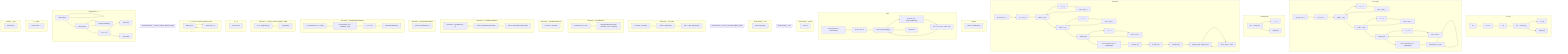 graph TD
subgraph test_try
    test_try_71["try"]
    test_try_72["a += 1"]
    test_try_73["try"]
    test_try_74["try ... catch (err)"]
    test_try_75["a = 19"]:::exitNode
    test_try_76["dump(err)"]:::exitNode
    test_try_71 --> test_try_72
    test_try_72 --> test_try_73
    test_try_73 --> test_try_74
    test_try_74 --> test_try_75
    test_try_74 --> test_try_76
end
subgraph test_loops
    test_loops_77["let sum: Int = 0"]
    test_loops_78["let i: Int = 0"]
    test_loops_79["while (i &lt; 10)"]
    test_loops_80["i = i + 1"]
    test_loops_81["sum = sum + i"]
    test_loops_82["until (i &gt; 10)"]
    test_loops_83["i = i - 1"]
    test_loops_84["sum = sum + i"]
    test_loops_85["repeat (10)"]
    test_loops_86["i = i + 1"]
    test_loops_87["sum = sum + i"]
    test_loops_88["let m: map&lt;Int, Int&gt; = emptyMap()"]
    test_loops_89["foreach ((k, v) of m)"]
    test_loops_77 --> test_loops_78
    test_loops_78 --> test_loops_79
    test_loops_79 --> test_loops_80
    test_loops_80 --> test_loops_81
    test_loops_81 --> test_loops_79
    test_loops_79 --> test_loops_82
    test_loops_82 --> test_loops_83
    test_loops_83 --> test_loops_84
    test_loops_84 --> test_loops_82
    test_loops_82 --> test_loops_85
    test_loops_85 --> test_loops_86
    test_loops_86 --> test_loops_87
    test_loops_87 --> test_loops_85
    test_loops_85 --> test_loops_88
    test_loops_88 --> test_loops_89
    test_loops_89 --> test_loops_89
end
subgraph testTryCatch
    testTryCatch_90["try ... catch (err)"]
    testTryCatch_91["a += 1"]:::exitNode
    testTryCatch_92["dump(err)"]:::exitNode
    testTryCatch_90 --> testTryCatch_91
    testTryCatch_90 --> testTryCatch_92
end
subgraph testLoops
    testLoops_93["let sum: Int = 0"]
    testLoops_94["let i: Int = 0"]
    testLoops_95["while (i &lt; 10)"]
    testLoops_96["i = i + 1"]
    testLoops_97["sum = sum + i"]
    testLoops_98["until (i &lt;= 0)"]
    testLoops_99["i = i - 1"]
    testLoops_100["sum = sum + i"]
    testLoops_101["repeat (10)"]
    testLoops_102["i = i + 1"]
    testLoops_103["sum = sum + i"]
    testLoops_104["let m: map&lt;Int, Int&gt; = emptyMap()"]
    testLoops_105["m.set(1, 10)"]
    testLoops_106["m.set(2, 20)"]
    testLoops_107["m.set(3, 30)"]
    testLoops_108["foreach ((key, value) of m)"]
    testLoops_109["sum = sum + value"]
    testLoops_93 --> testLoops_94
    testLoops_94 --> testLoops_95
    testLoops_95 --> testLoops_96
    testLoops_96 --> testLoops_97
    testLoops_97 --> testLoops_95
    testLoops_95 --> testLoops_98
    testLoops_98 --> testLoops_99
    testLoops_99 --> testLoops_100
    testLoops_100 --> testLoops_98
    testLoops_98 --> testLoops_101
    testLoops_101 --> testLoops_102
    testLoops_102 --> testLoops_103
    testLoops_103 --> testLoops_101
    testLoops_101 --> testLoops_104
    testLoops_104 --> testLoops_105
    testLoops_105 --> testLoops_106
    testLoops_106 --> testLoops_107
    testLoops_107 --> testLoops_108
    testLoops_108 --> testLoops_109
    testLoops_109 --> testLoops_108
end
subgraph callAsm
    callAsm_110["return s.loadRefEx()"]:::exitNode
end
subgraph toInt
    toInt_111["let string: Slice = self.asSlice()"]
    toInt_112["let acc: Int = 0"]
    toInt_113["while (!string.empty())"]
    toInt_114["let char: Int = string.loadUint(8)"]
    toInt_115["acc = acc * 10 + (char - 48)"]
    toInt_116["return acc"]:::exitNode
    toInt_111 --> toInt_112
    toInt_112 --> toInt_113
    toInt_113 --> toInt_114
    toInt_114 --> toInt_115
    toInt_115 --> toInt_113
    toInt_113 --> toInt_116
end
subgraph TestContract__getter
    TestContract__getter_134["return 0"]:::exitNode
end
subgraph TestContractF__test
end
subgraph TestContractT__test
    TestContractT__test_137["return self.getA()"]:::exitNode
end
subgraph TestContractT__receive_external_fallback_2166
end
subgraph EffectTest__init_2490
    EffectTest__init_2490_138["self.addr = sender()"]
    EffectTest__init_2490_139["self.b = beginCell()"]
    EffectTest__init_2490_140["self.s = S{b: beginCell()}"]:::exitNode
    EffectTest__init_2490_138 --> EffectTest__init_2490_139
    EffectTest__init_2490_139 --> EffectTest__init_2490_140
end
subgraph EffectTest__funcWithSend
    EffectTest__funcWithSend_141["let amount: Int = 100"]
    EffectTest__funcWithSend_142["send(SendParameters{to: self.addr, value: amount})"]:::exitNode
    EffectTest__funcWithSend_141 --> EffectTest__funcWithSend_142
end
subgraph EffectTest__funcWithStateRead
    EffectTest__funcWithStateRead_143["let value = self.addr"]:::exitNode
end
subgraph EffectTest__funcWithStateWrite1
    EffectTest__funcWithStateWrite1_144["self.addr = newAddress(0, 0)"]
    EffectTest__funcWithStateWrite1_145["self.b.storeAddress(self.addr)"]
    EffectTest__funcWithStateWrite1_146["self.s.b.storeAddress(self.addr)"]:::exitNode
    EffectTest__funcWithStateWrite1_144 --> EffectTest__funcWithStateWrite1_145
    EffectTest__funcWithStateWrite1_145 --> EffectTest__funcWithStateWrite1_146
end
subgraph EffectTest__funcWithStateWrite2
    EffectTest__funcWithStateWrite2_147["return s.loadAddress()"]:::exitNode
end
subgraph EffectTest__funcWithMultipleEffects
    EffectTest__funcWithMultipleEffects_148["let currentTime: Int = now()"]
    EffectTest__funcWithMultipleEffects_149["let randValue: Int = random(1, 100)"]
    EffectTest__funcWithMultipleEffects_150["if (1 &gt; 42)"]
    EffectTest__funcWithMultipleEffects_151["nativeRandomizeLt()"]:::exitNode
    EffectTest__funcWithMultipleEffects_148 --> EffectTest__funcWithMultipleEffects_149
    EffectTest__funcWithMultipleEffects_149 --> EffectTest__funcWithMultipleEffects_150
    EffectTest__funcWithMultipleEffects_150 --> EffectTest__funcWithMultipleEffects_151
end
subgraph EffectTest__receive_internal_fallback_2489
    EffectTest__receive_internal_fallback_2489_152["let a = beginString()"]
    EffectTest__receive_internal_fallback_2489_153["a.append('f')"]:::exitNode
    EffectTest__receive_internal_fallback_2489_152 --> EffectTest__receive_internal_fallback_2489_153
end
subgraph A__m
    A__m_154["return self.m"]:::exitNode
end
subgraph A__receive_internal_fallback_2539
    A__receive_internal_fallback_2539_155["while (true)"]
    A__receive_internal_fallback_2539_156["self.m.set(1, 2)"]
    A__receive_internal_fallback_2539_155 --> A__receive_internal_fallback_2539_156
    A__receive_internal_fallback_2539_156 --> A__receive_internal_fallback_2539_155
end
subgraph ContractParams__receive_internal_fallback_2593
end
subgraph TestQuickFix__f1
    TestQuickFix__f1_157["while (false)"]
    TestQuickFix__f1_158["while (false)"]
    TestQuickFix__f1_159["dump('something')"]
    TestQuickFix__f1_160["if (1 == 2)"]
    TestQuickFix__f1_161["return true"]:::exitNode
    TestQuickFix__f1_162["return false"]:::exitNode
    TestQuickFix__f1_157 --> TestQuickFix__f1_157
    TestQuickFix__f1_157 --> TestQuickFix__f1_158
    TestQuickFix__f1_158 --> TestQuickFix__f1_159
    TestQuickFix__f1_159 --> TestQuickFix__f1_158
    TestQuickFix__f1_158 --> TestQuickFix__f1_160
    TestQuickFix__f1_160 --> TestQuickFix__f1_161
    TestQuickFix__f1_160 --> TestQuickFix__f1_162
end
subgraph Z__getter
    Z__getter_135["return self.a + 1"]:::exitNode
end
subgraph TParent__getA
    TParent__getA_136["return self.a"]:::exitNode
end